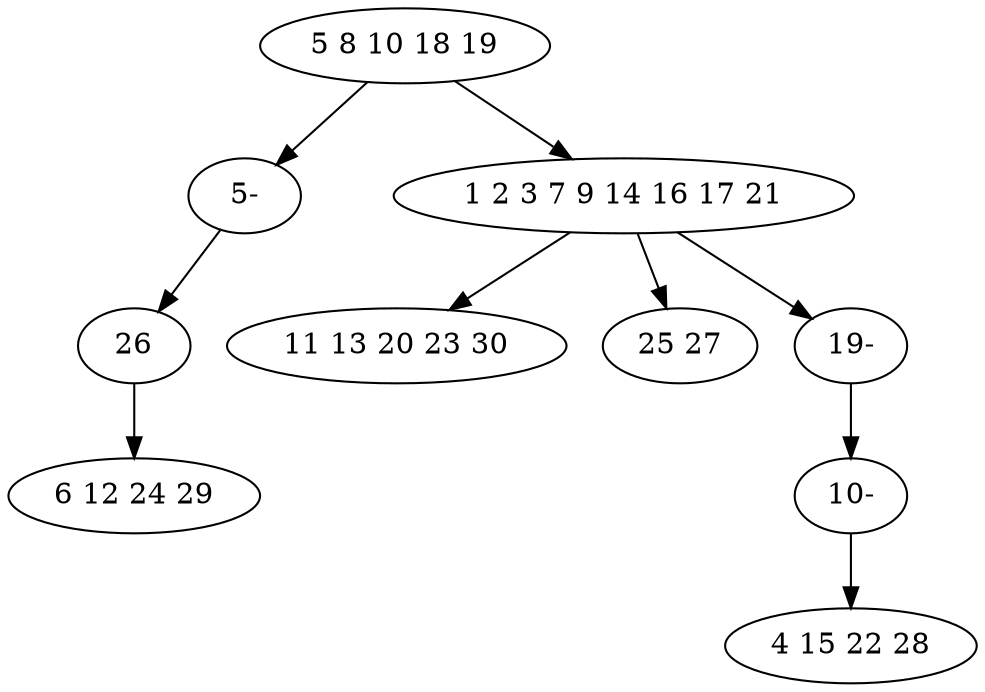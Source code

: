 digraph true_tree {
	"0" -> "9"
	"0" -> "2"
	"2" -> "3"
	"2" -> "4"
	"2" -> "7"
	"1" -> "6"
	"7" -> "8"
	"8" -> "5"
	"9" -> "1"
	"0" [label="5 8 10 18 19"];
	"1" [label="26"];
	"2" [label="1 2 3 7 9 14 16 17 21"];
	"3" [label="11 13 20 23 30"];
	"4" [label="25 27"];
	"5" [label="4 15 22 28"];
	"6" [label="6 12 24 29"];
	"7" [label="19-"];
	"8" [label="10-"];
	"9" [label="5-"];
}
